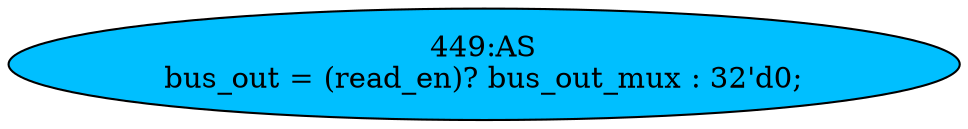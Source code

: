 strict digraph "" {
	node [label="\N"];
	"449:AS"	 [ast="<pyverilog.vparser.ast.Assign object at 0x7f79abcb3d50>",
		def_var="['bus_out']",
		fillcolor=deepskyblue,
		label="449:AS
bus_out = (read_en)? bus_out_mux : 32'd0;",
		statements="[]",
		style=filled,
		typ=Assign,
		use_var="['read_en', 'bus_out_mux']"];
}
